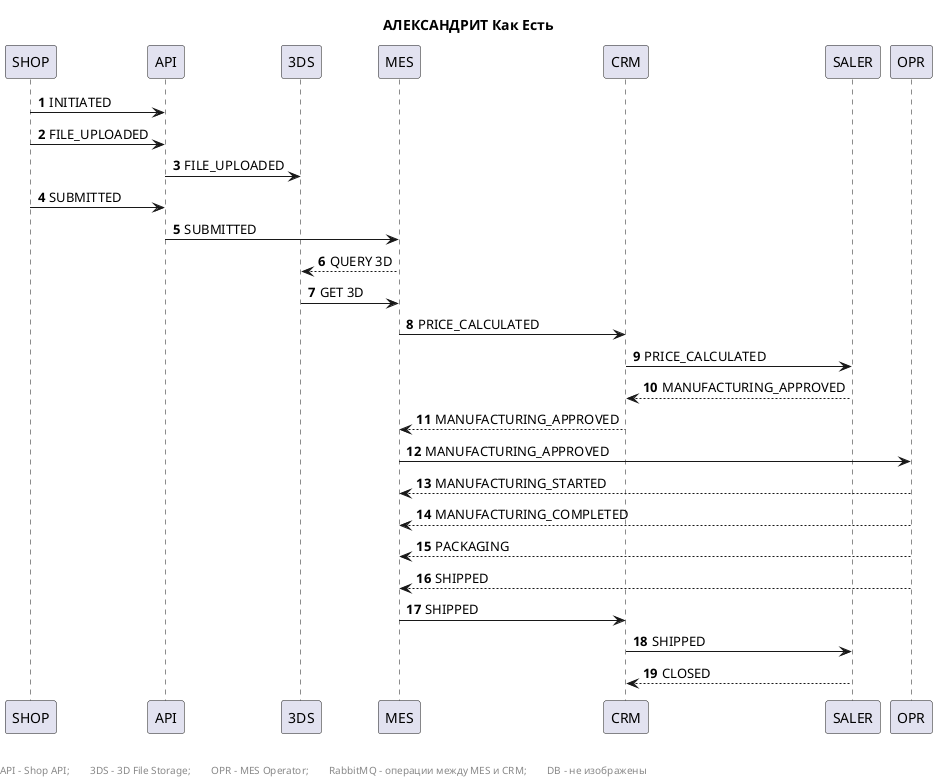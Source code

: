@startuml
title АЛЕКСАНДРИТ Как Есть
autonumber

SHOP -> API: INITIATED
SHOP -> API: FILE_UPLOADED
API -> 3DS: FILE_UPLOADED
SHOP -> API: SUBMITTED
API -> MES: SUBMITTED
3DS <-- MES: QUERY 3D
3DS -> MES: GET 3D
MES -> CRM: PRICE_CALCULATED
SALER <- CRM: PRICE_CALCULATED
SALER --> CRM: MANUFACTURING_APPROVED
CRM --> MES: MANUFACTURING_APPROVED
OPR <- MES: MANUFACTURING_APPROVED
OPR --> MES: MANUFACTURING_STARTED
OPR --> MES: MANUFACTURING_COMPLETED
OPR --> MES: PACKAGING
OPR --> MES: SHIPPED
MES -> CRM: SHIPPED
CRM -> SALER: SHIPPED
CRM <-- SALER: CLOSED

left footer


API - Shop API;        3DS - 3D File Storage;        OPR - MES Operator;        RabbitMQ - операции между MES и CRM;        DB - не изображены
end footer
@enduml